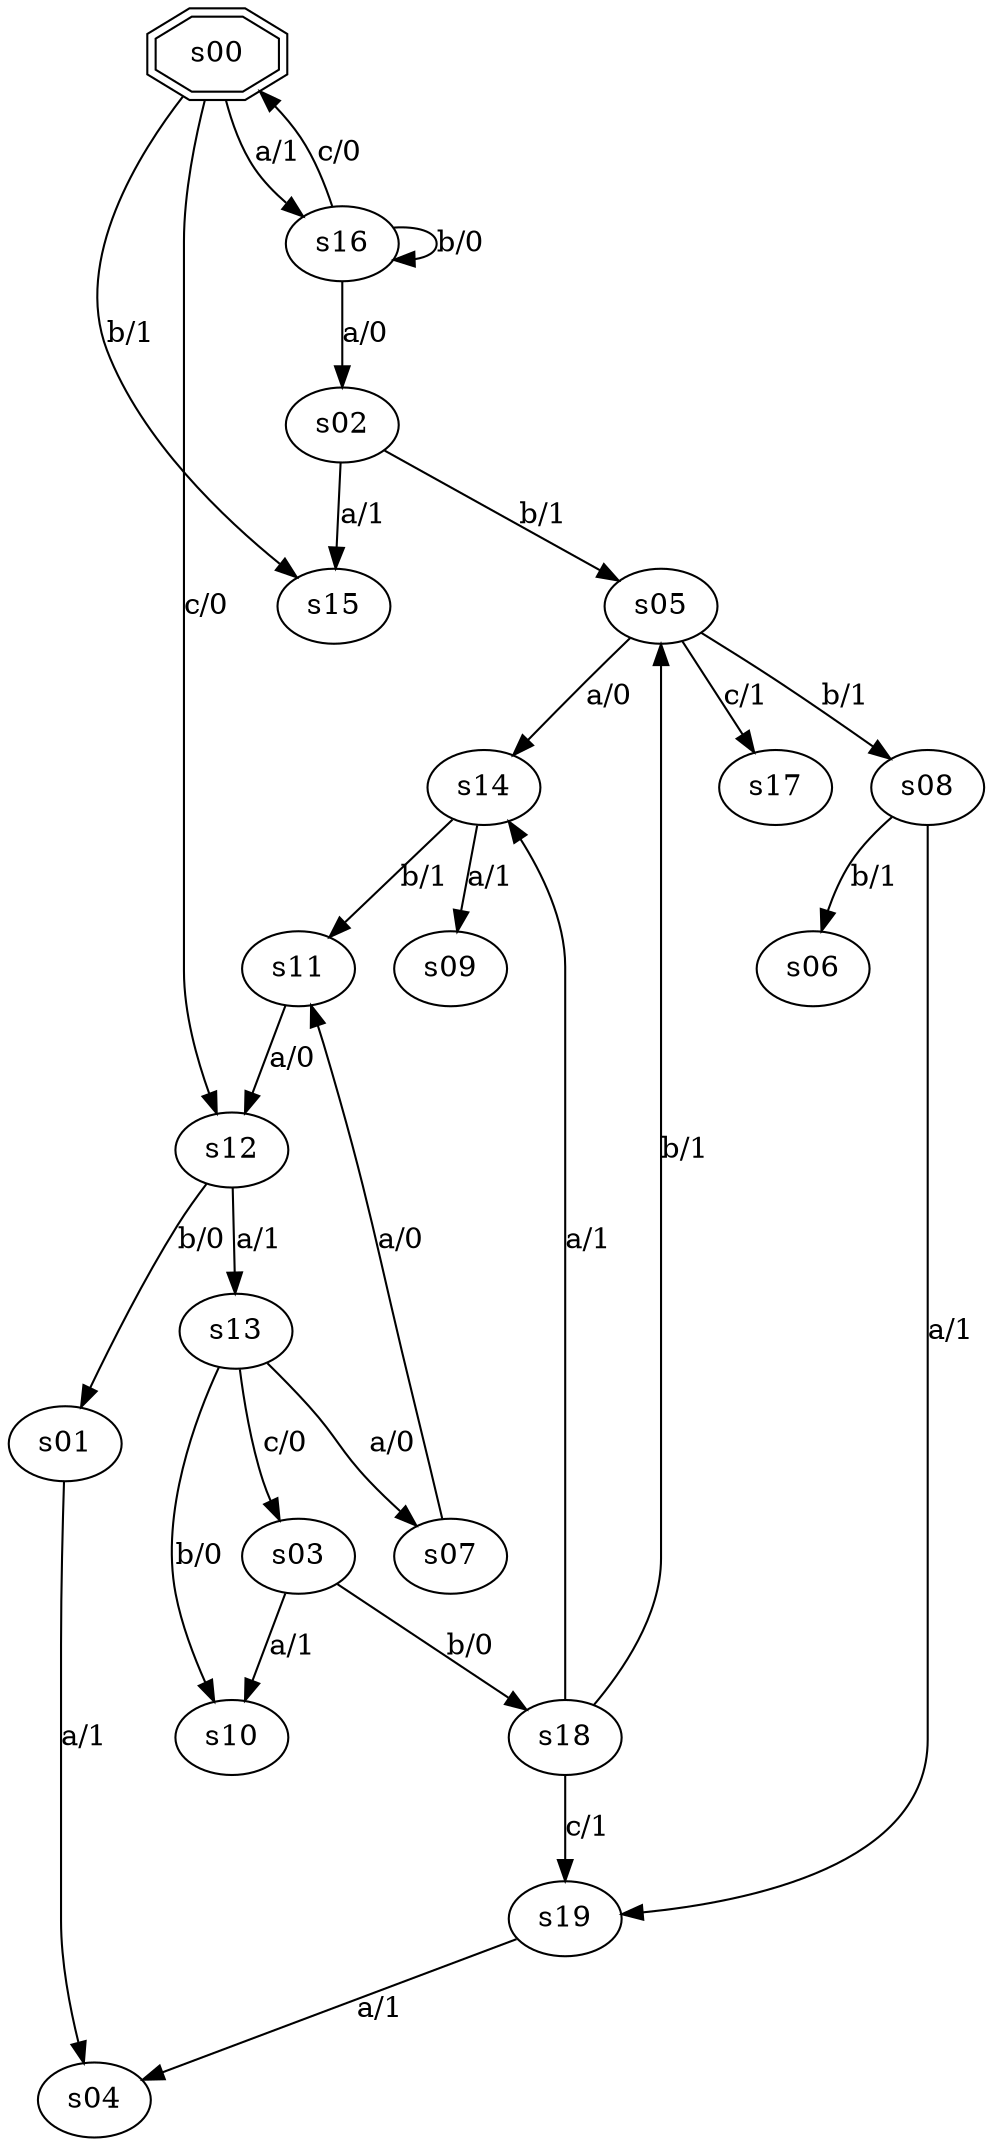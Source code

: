 digraph graph_018 {
	s00 -> s16 [label="a/1"];
	s00 -> s15 [label="b/1"];
	s00 -> s12 [label="c/0"];
	s01 -> s04 [label="a/1"];
	s02 -> s15 [label="a/1"];
	s02 -> s05 [label="b/1"];
	s03 -> s10 [label="a/1"];
	s03 -> s18 [label="b/0"];
	s05 -> s14 [label="a/0"];
	s05 -> s08 [label="b/1"];
	s05 -> s17 [label="c/1"];
	s07 -> s11 [label="a/0"];
	s08 -> s19 [label="a/1"];
	s08 -> s06 [label="b/1"];
	s11 -> s12 [label="a/0"];
	s12 -> s13 [label="a/1"];
	s12 -> s01 [label="b/0"];
	s13 -> s07 [label="a/0"];
	s13 -> s10 [label="b/0"];
	s13 -> s03 [label="c/0"];
	s14 -> s09 [label="a/1"];
	s14 -> s11 [label="b/1"];
	s16 -> s02 [label="a/0"];
	s16 -> s16 [label="b/0"];
	s16 -> s00 [label="c/0"];
	s18 -> s14 [label="a/1"];
	s18 -> s05 [label="b/1"];
	s18 -> s19 [label="c/1"];
	s19 -> s04 [label="a/1"];
	s00 [shape=doubleoctagon];
}